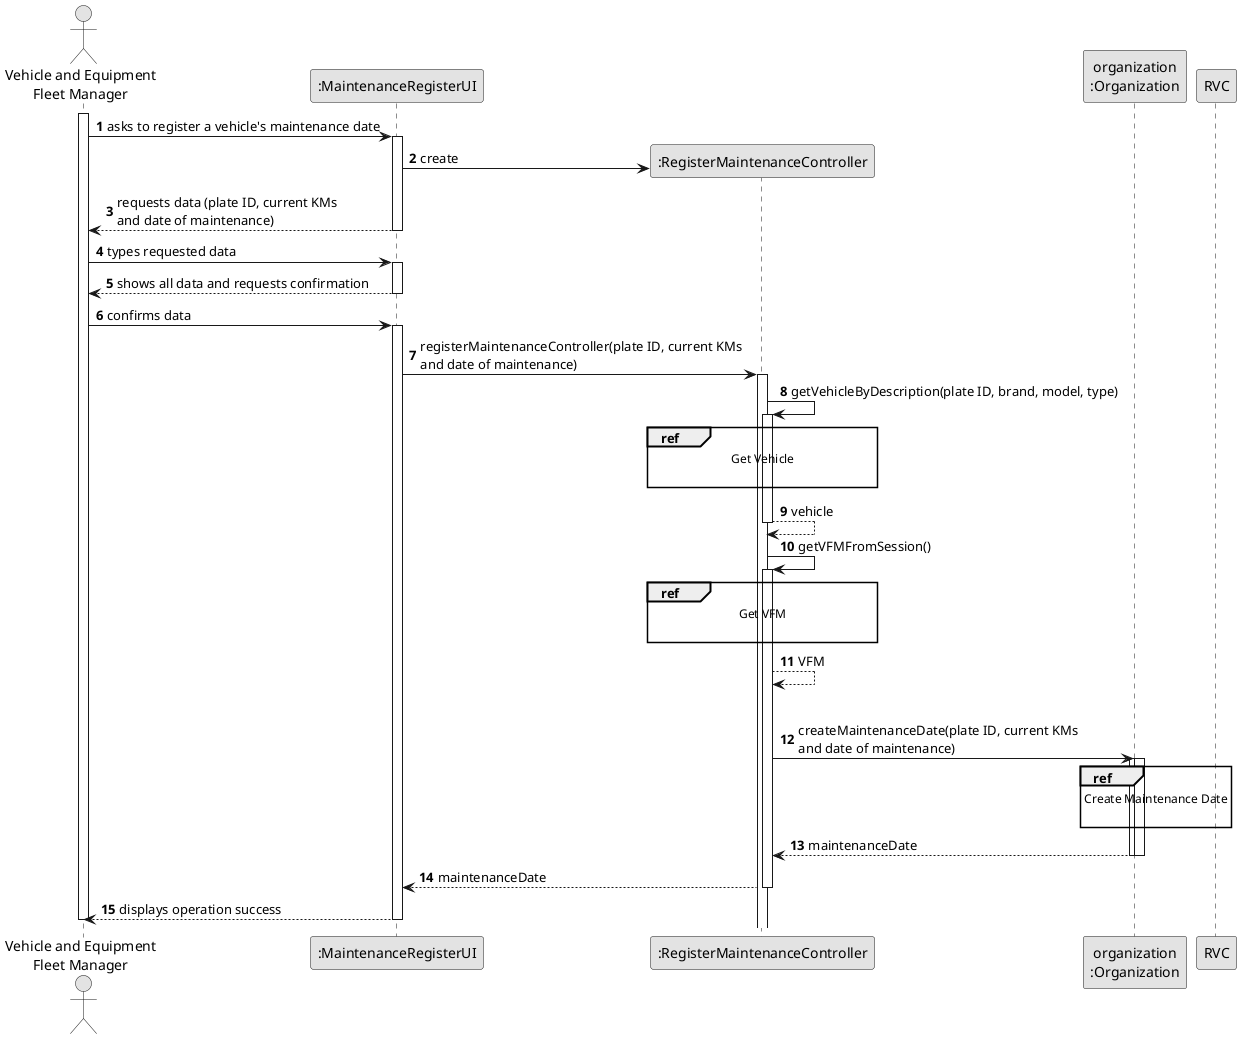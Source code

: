 
@startuml
skinparam monochrome true
skinparam packageStyle rectangle
skinparam shadowing false

autonumber

'hide footbox
actor "Vehicle and Equipment\nFleet Manager" as VEFL
participant ":MaintenanceRegisterUI" as UI
participant ":RegisterMaintenanceController" as RMC
participant "organization\n:Organization" as ORG

activate VEFL

        VEFL -> UI : asks to register a vehicle's maintenance date

        activate UI

'            UI --> ADM : requests data (reference, description,  informal \n description, technical description, duration, cost)
            'create CTRL
            UI -> RMC** : create



            UI --> VEFL : requests data (plate ID, current KMs \nand date of maintenance)
        deactivate UI

    VEFL -> UI : types requested data
    activate UI

        UI --> VEFL : shows all data and requests confirmation
    deactivate UI

    VEFL -> UI : confirms data
    activate UI

        UI -> RMC : registerMaintenanceController(plate ID, current KMs \nand date of maintenance)
        activate RMC

            RMC -> RMC : getVehicleByDescription(plate ID, brand, model, type)
            activate RMC
                     ref over RMC
                        Get Vehicle

                     end

               RMC-->RMC : vehicle
            deactivate RMC


             RMC -> RMC : getVFMFromSession()
                        activate RMC
            
                            ref over RMC
                              Get VFM
            
                            end ref
            
                            RMC --> RMC : VFM
                        deactivate RVC
            |||
            RMC -> ORG: createMaintenanceDate(plate ID, current KMs \nand date of maintenance)
            activate ORG

               activate ORG

                               ref over ORG
                                   Create Maintenance Date

                               end

                               ORG --> RMC : maintenanceDate
               deactivate ORG


            deactivate ORG

            RMC --> UI: maintenanceDate
            deactivate RMC
            UI --> VEFL: displays operation success
    deactivate UI

deactivate VEFL

@enduml